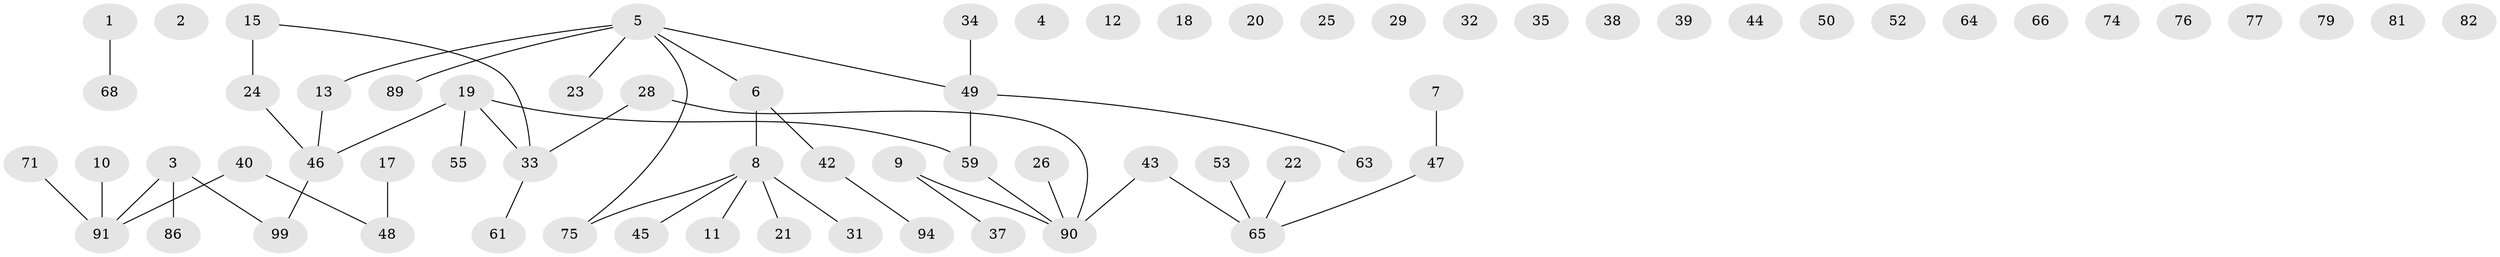 // Generated by graph-tools (version 1.1) at 2025/23/03/03/25 07:23:29]
// undirected, 68 vertices, 48 edges
graph export_dot {
graph [start="1"]
  node [color=gray90,style=filled];
  1 [super="+87"];
  2;
  3 [super="+97"];
  4 [super="+92"];
  5 [super="+30"];
  6 [super="+51"];
  7;
  8 [super="+14"];
  9 [super="+36"];
  10 [super="+88"];
  11 [super="+80"];
  12;
  13 [super="+72"];
  15 [super="+16"];
  17;
  18;
  19 [super="+57"];
  20 [super="+69"];
  21 [super="+27"];
  22 [super="+41"];
  23;
  24 [super="+85"];
  25;
  26;
  28 [super="+56"];
  29;
  31;
  32;
  33 [super="+83"];
  34;
  35;
  37 [super="+58"];
  38;
  39;
  40 [super="+96"];
  42 [super="+54"];
  43;
  44;
  45;
  46 [super="+73"];
  47 [super="+62"];
  48 [super="+60"];
  49 [super="+78"];
  50;
  52;
  53;
  55;
  59 [super="+67"];
  61 [super="+70"];
  63;
  64;
  65 [super="+93"];
  66;
  68 [super="+84"];
  71;
  74;
  75;
  76 [super="+98"];
  77;
  79;
  81;
  82;
  86;
  89;
  90 [super="+100"];
  91 [super="+95"];
  94;
  99;
  1 -- 68;
  3 -- 99;
  3 -- 91;
  3 -- 86;
  5 -- 23;
  5 -- 49;
  5 -- 6;
  5 -- 89;
  5 -- 75;
  5 -- 13;
  6 -- 8;
  6 -- 42;
  7 -- 47;
  8 -- 21;
  8 -- 75;
  8 -- 45;
  8 -- 31;
  8 -- 11;
  9 -- 37;
  9 -- 90;
  10 -- 91 [weight=2];
  13 -- 46;
  15 -- 24 [weight=2];
  15 -- 33;
  17 -- 48;
  19 -- 55;
  19 -- 59;
  19 -- 46;
  19 -- 33;
  22 -- 65;
  24 -- 46;
  26 -- 90;
  28 -- 33;
  28 -- 90;
  33 -- 61;
  34 -- 49;
  40 -- 91;
  40 -- 48;
  42 -- 94;
  43 -- 65;
  43 -- 90;
  46 -- 99;
  47 -- 65;
  49 -- 59;
  49 -- 63;
  53 -- 65;
  59 -- 90;
  71 -- 91;
}
